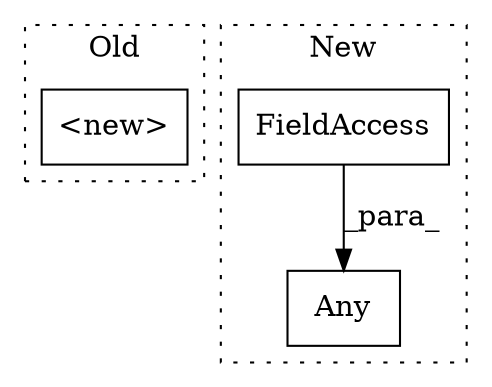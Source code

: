 digraph G {
subgraph cluster0 {
1 [label="<new>" a="14" s="1263" l="52" shape="box"];
label = "Old";
style="dotted";
}
subgraph cluster1 {
2 [label="Any" a="32" s="1177,1332" l="4,1" shape="box"];
3 [label="FieldAccess" a="22" s="1181" l="13" shape="box"];
label = "New";
style="dotted";
}
3 -> 2 [label="_para_"];
}